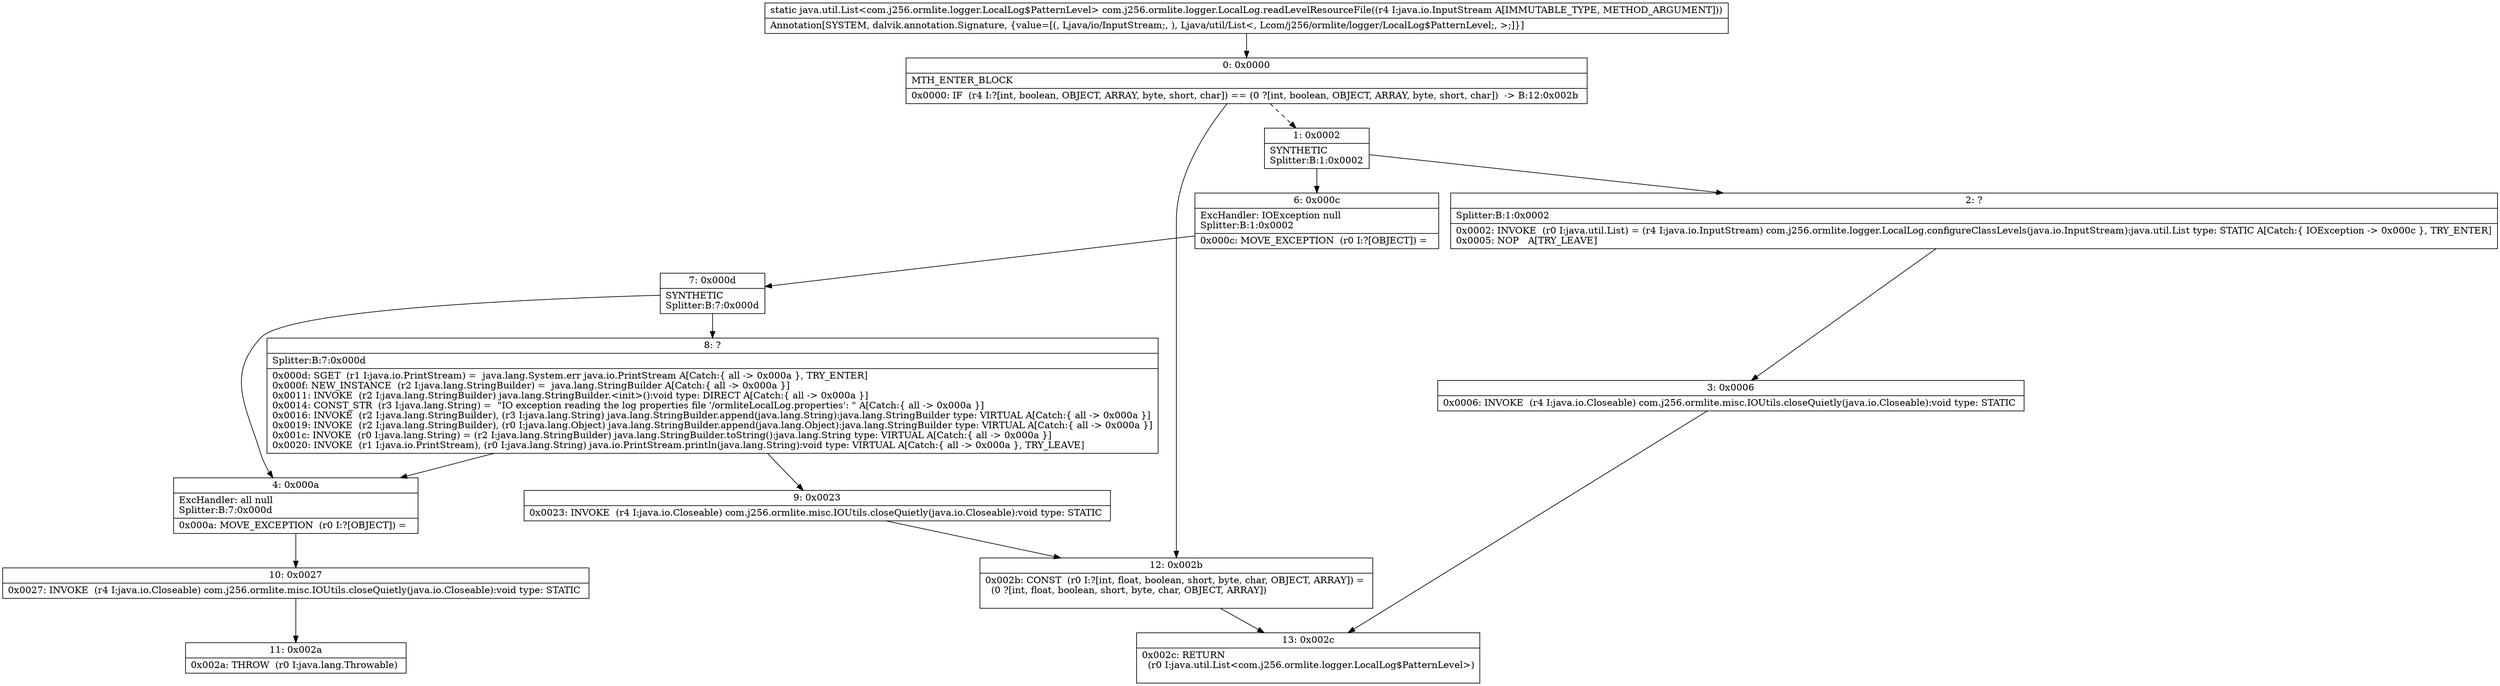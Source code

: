 digraph "CFG forcom.j256.ormlite.logger.LocalLog.readLevelResourceFile(Ljava\/io\/InputStream;)Ljava\/util\/List;" {
Node_0 [shape=record,label="{0\:\ 0x0000|MTH_ENTER_BLOCK\l|0x0000: IF  (r4 I:?[int, boolean, OBJECT, ARRAY, byte, short, char]) == (0 ?[int, boolean, OBJECT, ARRAY, byte, short, char])  \-\> B:12:0x002b \l}"];
Node_1 [shape=record,label="{1\:\ 0x0002|SYNTHETIC\lSplitter:B:1:0x0002\l}"];
Node_2 [shape=record,label="{2\:\ ?|Splitter:B:1:0x0002\l|0x0002: INVOKE  (r0 I:java.util.List) = (r4 I:java.io.InputStream) com.j256.ormlite.logger.LocalLog.configureClassLevels(java.io.InputStream):java.util.List type: STATIC A[Catch:\{ IOException \-\> 0x000c \}, TRY_ENTER]\l0x0005: NOP   A[TRY_LEAVE]\l}"];
Node_3 [shape=record,label="{3\:\ 0x0006|0x0006: INVOKE  (r4 I:java.io.Closeable) com.j256.ormlite.misc.IOUtils.closeQuietly(java.io.Closeable):void type: STATIC \l}"];
Node_4 [shape=record,label="{4\:\ 0x000a|ExcHandler: all null\lSplitter:B:7:0x000d\l|0x000a: MOVE_EXCEPTION  (r0 I:?[OBJECT]) =  \l}"];
Node_6 [shape=record,label="{6\:\ 0x000c|ExcHandler: IOException null\lSplitter:B:1:0x0002\l|0x000c: MOVE_EXCEPTION  (r0 I:?[OBJECT]) =  \l}"];
Node_7 [shape=record,label="{7\:\ 0x000d|SYNTHETIC\lSplitter:B:7:0x000d\l}"];
Node_8 [shape=record,label="{8\:\ ?|Splitter:B:7:0x000d\l|0x000d: SGET  (r1 I:java.io.PrintStream) =  java.lang.System.err java.io.PrintStream A[Catch:\{ all \-\> 0x000a \}, TRY_ENTER]\l0x000f: NEW_INSTANCE  (r2 I:java.lang.StringBuilder) =  java.lang.StringBuilder A[Catch:\{ all \-\> 0x000a \}]\l0x0011: INVOKE  (r2 I:java.lang.StringBuilder) java.lang.StringBuilder.\<init\>():void type: DIRECT A[Catch:\{ all \-\> 0x000a \}]\l0x0014: CONST_STR  (r3 I:java.lang.String) =  \"IO exception reading the log properties file '\/ormliteLocalLog.properties': \" A[Catch:\{ all \-\> 0x000a \}]\l0x0016: INVOKE  (r2 I:java.lang.StringBuilder), (r3 I:java.lang.String) java.lang.StringBuilder.append(java.lang.String):java.lang.StringBuilder type: VIRTUAL A[Catch:\{ all \-\> 0x000a \}]\l0x0019: INVOKE  (r2 I:java.lang.StringBuilder), (r0 I:java.lang.Object) java.lang.StringBuilder.append(java.lang.Object):java.lang.StringBuilder type: VIRTUAL A[Catch:\{ all \-\> 0x000a \}]\l0x001c: INVOKE  (r0 I:java.lang.String) = (r2 I:java.lang.StringBuilder) java.lang.StringBuilder.toString():java.lang.String type: VIRTUAL A[Catch:\{ all \-\> 0x000a \}]\l0x0020: INVOKE  (r1 I:java.io.PrintStream), (r0 I:java.lang.String) java.io.PrintStream.println(java.lang.String):void type: VIRTUAL A[Catch:\{ all \-\> 0x000a \}, TRY_LEAVE]\l}"];
Node_9 [shape=record,label="{9\:\ 0x0023|0x0023: INVOKE  (r4 I:java.io.Closeable) com.j256.ormlite.misc.IOUtils.closeQuietly(java.io.Closeable):void type: STATIC \l}"];
Node_10 [shape=record,label="{10\:\ 0x0027|0x0027: INVOKE  (r4 I:java.io.Closeable) com.j256.ormlite.misc.IOUtils.closeQuietly(java.io.Closeable):void type: STATIC \l}"];
Node_11 [shape=record,label="{11\:\ 0x002a|0x002a: THROW  (r0 I:java.lang.Throwable) \l}"];
Node_12 [shape=record,label="{12\:\ 0x002b|0x002b: CONST  (r0 I:?[int, float, boolean, short, byte, char, OBJECT, ARRAY]) = \l  (0 ?[int, float, boolean, short, byte, char, OBJECT, ARRAY])\l \l}"];
Node_13 [shape=record,label="{13\:\ 0x002c|0x002c: RETURN  \l  (r0 I:java.util.List\<com.j256.ormlite.logger.LocalLog$PatternLevel\>)\l \l}"];
MethodNode[shape=record,label="{static java.util.List\<com.j256.ormlite.logger.LocalLog$PatternLevel\> com.j256.ormlite.logger.LocalLog.readLevelResourceFile((r4 I:java.io.InputStream A[IMMUTABLE_TYPE, METHOD_ARGUMENT]))  | Annotation[SYSTEM, dalvik.annotation.Signature, \{value=[(, Ljava\/io\/InputStream;, ), Ljava\/util\/List\<, Lcom\/j256\/ormlite\/logger\/LocalLog$PatternLevel;, \>;]\}]\l}"];
MethodNode -> Node_0;
Node_0 -> Node_1[style=dashed];
Node_0 -> Node_12;
Node_1 -> Node_2;
Node_1 -> Node_6;
Node_2 -> Node_3;
Node_3 -> Node_13;
Node_4 -> Node_10;
Node_6 -> Node_7;
Node_7 -> Node_8;
Node_7 -> Node_4;
Node_8 -> Node_9;
Node_8 -> Node_4;
Node_9 -> Node_12;
Node_10 -> Node_11;
Node_12 -> Node_13;
}

